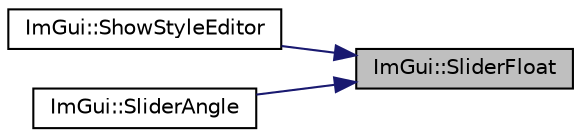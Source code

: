 digraph "ImGui::SliderFloat"
{
 // LATEX_PDF_SIZE
  edge [fontname="Helvetica",fontsize="10",labelfontname="Helvetica",labelfontsize="10"];
  node [fontname="Helvetica",fontsize="10",shape=record];
  rankdir="RL";
  Node1 [label="ImGui::SliderFloat",height=0.2,width=0.4,color="black", fillcolor="grey75", style="filled", fontcolor="black",tooltip=" "];
  Node1 -> Node2 [dir="back",color="midnightblue",fontsize="10",style="solid"];
  Node2 [label="ImGui::ShowStyleEditor",height=0.2,width=0.4,color="black", fillcolor="white", style="filled",URL="$namespace_im_gui.html#ab2eb3dec78d054fe3feab1c091ec5de5",tooltip=" "];
  Node1 -> Node3 [dir="back",color="midnightblue",fontsize="10",style="solid"];
  Node3 [label="ImGui::SliderAngle",height=0.2,width=0.4,color="black", fillcolor="white", style="filled",URL="$namespace_im_gui.html#acd162f7732c5c7be7b8651d7e43bb979",tooltip=" "];
}
